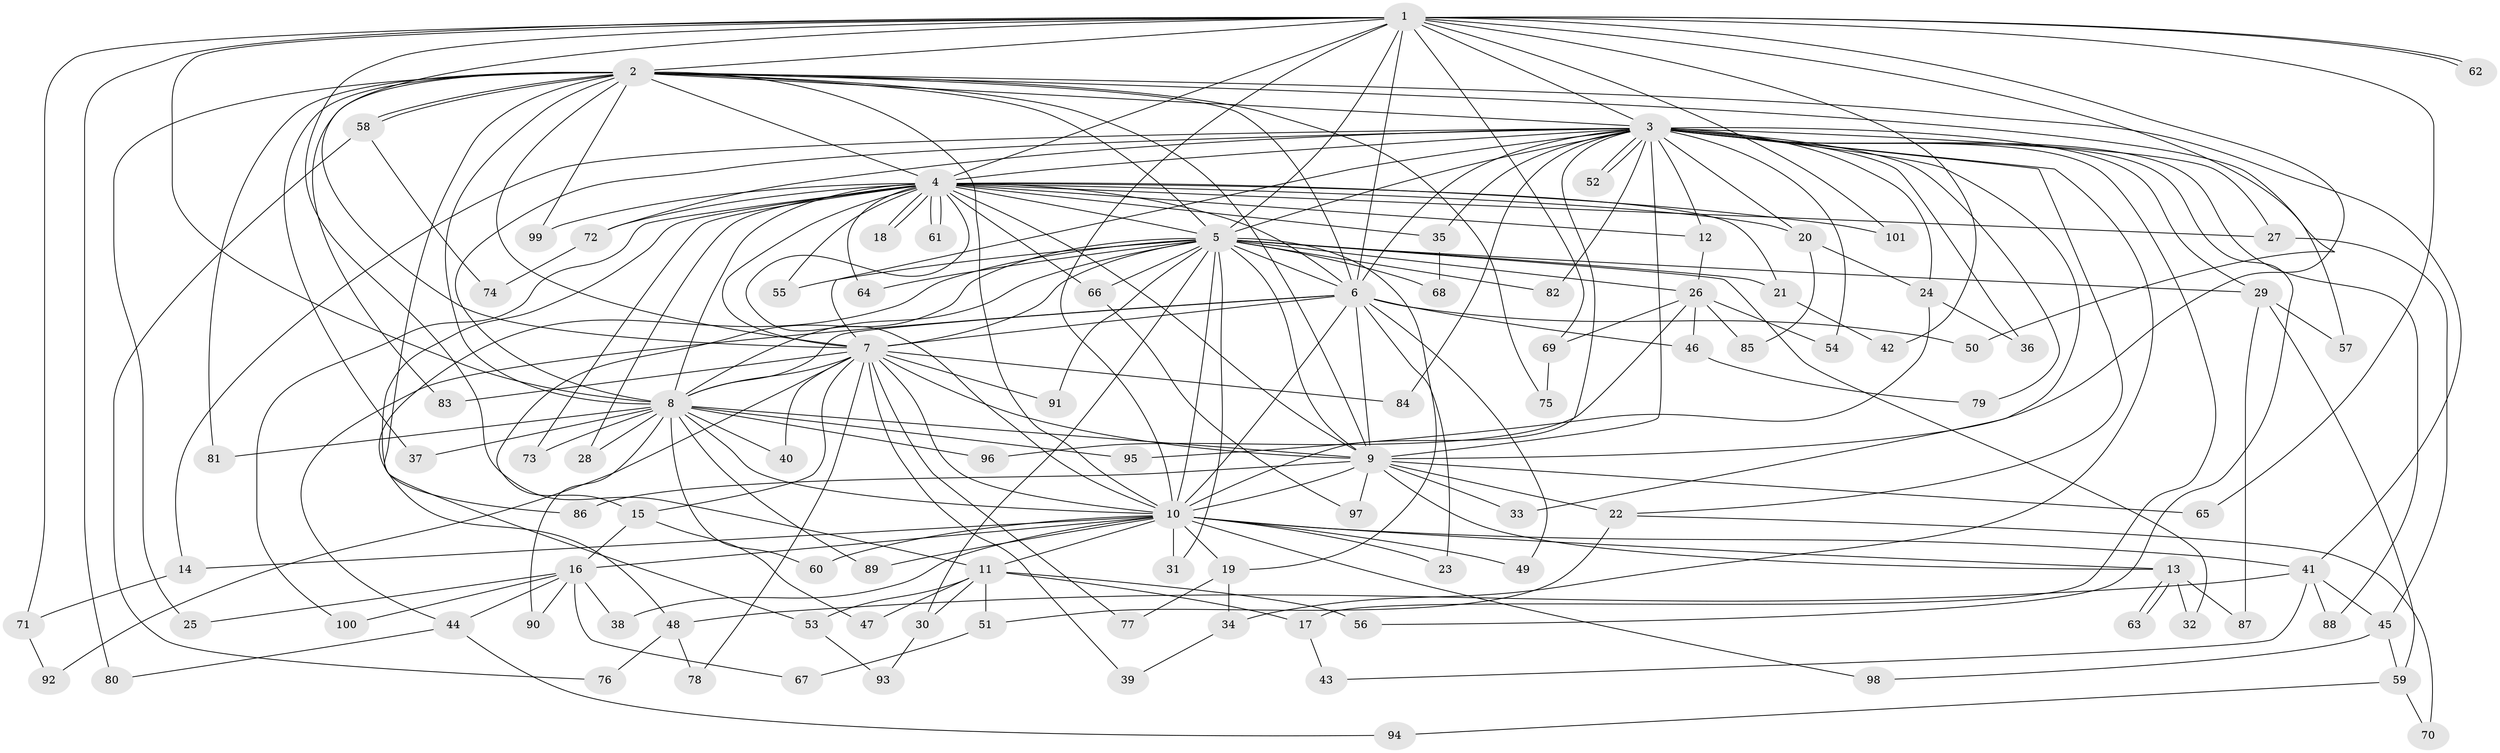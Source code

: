 // Generated by graph-tools (version 1.1) at 2025/13/03/09/25 04:13:41]
// undirected, 101 vertices, 227 edges
graph export_dot {
graph [start="1"]
  node [color=gray90,style=filled];
  1;
  2;
  3;
  4;
  5;
  6;
  7;
  8;
  9;
  10;
  11;
  12;
  13;
  14;
  15;
  16;
  17;
  18;
  19;
  20;
  21;
  22;
  23;
  24;
  25;
  26;
  27;
  28;
  29;
  30;
  31;
  32;
  33;
  34;
  35;
  36;
  37;
  38;
  39;
  40;
  41;
  42;
  43;
  44;
  45;
  46;
  47;
  48;
  49;
  50;
  51;
  52;
  53;
  54;
  55;
  56;
  57;
  58;
  59;
  60;
  61;
  62;
  63;
  64;
  65;
  66;
  67;
  68;
  69;
  70;
  71;
  72;
  73;
  74;
  75;
  76;
  77;
  78;
  79;
  80;
  81;
  82;
  83;
  84;
  85;
  86;
  87;
  88;
  89;
  90;
  91;
  92;
  93;
  94;
  95;
  96;
  97;
  98;
  99;
  100;
  101;
  1 -- 2;
  1 -- 3;
  1 -- 4;
  1 -- 5;
  1 -- 6;
  1 -- 7;
  1 -- 8;
  1 -- 9;
  1 -- 10;
  1 -- 11;
  1 -- 42;
  1 -- 50;
  1 -- 62;
  1 -- 62;
  1 -- 65;
  1 -- 69;
  1 -- 71;
  1 -- 80;
  1 -- 101;
  2 -- 3;
  2 -- 4;
  2 -- 5;
  2 -- 6;
  2 -- 7;
  2 -- 8;
  2 -- 9;
  2 -- 10;
  2 -- 25;
  2 -- 37;
  2 -- 41;
  2 -- 57;
  2 -- 58;
  2 -- 58;
  2 -- 75;
  2 -- 81;
  2 -- 83;
  2 -- 86;
  2 -- 99;
  3 -- 4;
  3 -- 5;
  3 -- 6;
  3 -- 7;
  3 -- 8;
  3 -- 9;
  3 -- 10;
  3 -- 12;
  3 -- 14;
  3 -- 17;
  3 -- 20;
  3 -- 22;
  3 -- 24;
  3 -- 27;
  3 -- 29;
  3 -- 33;
  3 -- 34;
  3 -- 35;
  3 -- 36;
  3 -- 52;
  3 -- 52;
  3 -- 54;
  3 -- 56;
  3 -- 72;
  3 -- 79;
  3 -- 82;
  3 -- 84;
  3 -- 88;
  4 -- 5;
  4 -- 6;
  4 -- 7;
  4 -- 8;
  4 -- 9;
  4 -- 10;
  4 -- 12;
  4 -- 18;
  4 -- 18;
  4 -- 20;
  4 -- 21;
  4 -- 27;
  4 -- 28;
  4 -- 35;
  4 -- 53;
  4 -- 55;
  4 -- 61;
  4 -- 61;
  4 -- 64;
  4 -- 66;
  4 -- 72;
  4 -- 73;
  4 -- 99;
  4 -- 100;
  4 -- 101;
  5 -- 6;
  5 -- 7;
  5 -- 8;
  5 -- 9;
  5 -- 10;
  5 -- 15;
  5 -- 19;
  5 -- 21;
  5 -- 26;
  5 -- 29;
  5 -- 30;
  5 -- 31;
  5 -- 32;
  5 -- 48;
  5 -- 55;
  5 -- 64;
  5 -- 66;
  5 -- 68;
  5 -- 82;
  5 -- 91;
  6 -- 7;
  6 -- 8;
  6 -- 9;
  6 -- 10;
  6 -- 23;
  6 -- 44;
  6 -- 46;
  6 -- 49;
  6 -- 50;
  7 -- 8;
  7 -- 9;
  7 -- 10;
  7 -- 15;
  7 -- 39;
  7 -- 40;
  7 -- 77;
  7 -- 78;
  7 -- 83;
  7 -- 84;
  7 -- 91;
  7 -- 92;
  8 -- 9;
  8 -- 10;
  8 -- 28;
  8 -- 37;
  8 -- 40;
  8 -- 60;
  8 -- 73;
  8 -- 81;
  8 -- 89;
  8 -- 90;
  8 -- 95;
  8 -- 96;
  9 -- 10;
  9 -- 13;
  9 -- 22;
  9 -- 33;
  9 -- 65;
  9 -- 86;
  9 -- 97;
  10 -- 11;
  10 -- 13;
  10 -- 14;
  10 -- 16;
  10 -- 19;
  10 -- 23;
  10 -- 31;
  10 -- 38;
  10 -- 41;
  10 -- 49;
  10 -- 60;
  10 -- 89;
  10 -- 98;
  11 -- 17;
  11 -- 30;
  11 -- 47;
  11 -- 51;
  11 -- 53;
  11 -- 56;
  12 -- 26;
  13 -- 32;
  13 -- 63;
  13 -- 63;
  13 -- 87;
  14 -- 71;
  15 -- 16;
  15 -- 47;
  16 -- 25;
  16 -- 38;
  16 -- 44;
  16 -- 67;
  16 -- 90;
  16 -- 100;
  17 -- 43;
  19 -- 34;
  19 -- 77;
  20 -- 24;
  20 -- 85;
  21 -- 42;
  22 -- 51;
  22 -- 70;
  24 -- 36;
  24 -- 95;
  26 -- 46;
  26 -- 54;
  26 -- 69;
  26 -- 85;
  26 -- 96;
  27 -- 45;
  29 -- 57;
  29 -- 59;
  29 -- 87;
  30 -- 93;
  34 -- 39;
  35 -- 68;
  41 -- 43;
  41 -- 45;
  41 -- 48;
  41 -- 88;
  44 -- 80;
  44 -- 94;
  45 -- 59;
  45 -- 98;
  46 -- 79;
  48 -- 76;
  48 -- 78;
  51 -- 67;
  53 -- 93;
  58 -- 74;
  58 -- 76;
  59 -- 70;
  59 -- 94;
  66 -- 97;
  69 -- 75;
  71 -- 92;
  72 -- 74;
}
